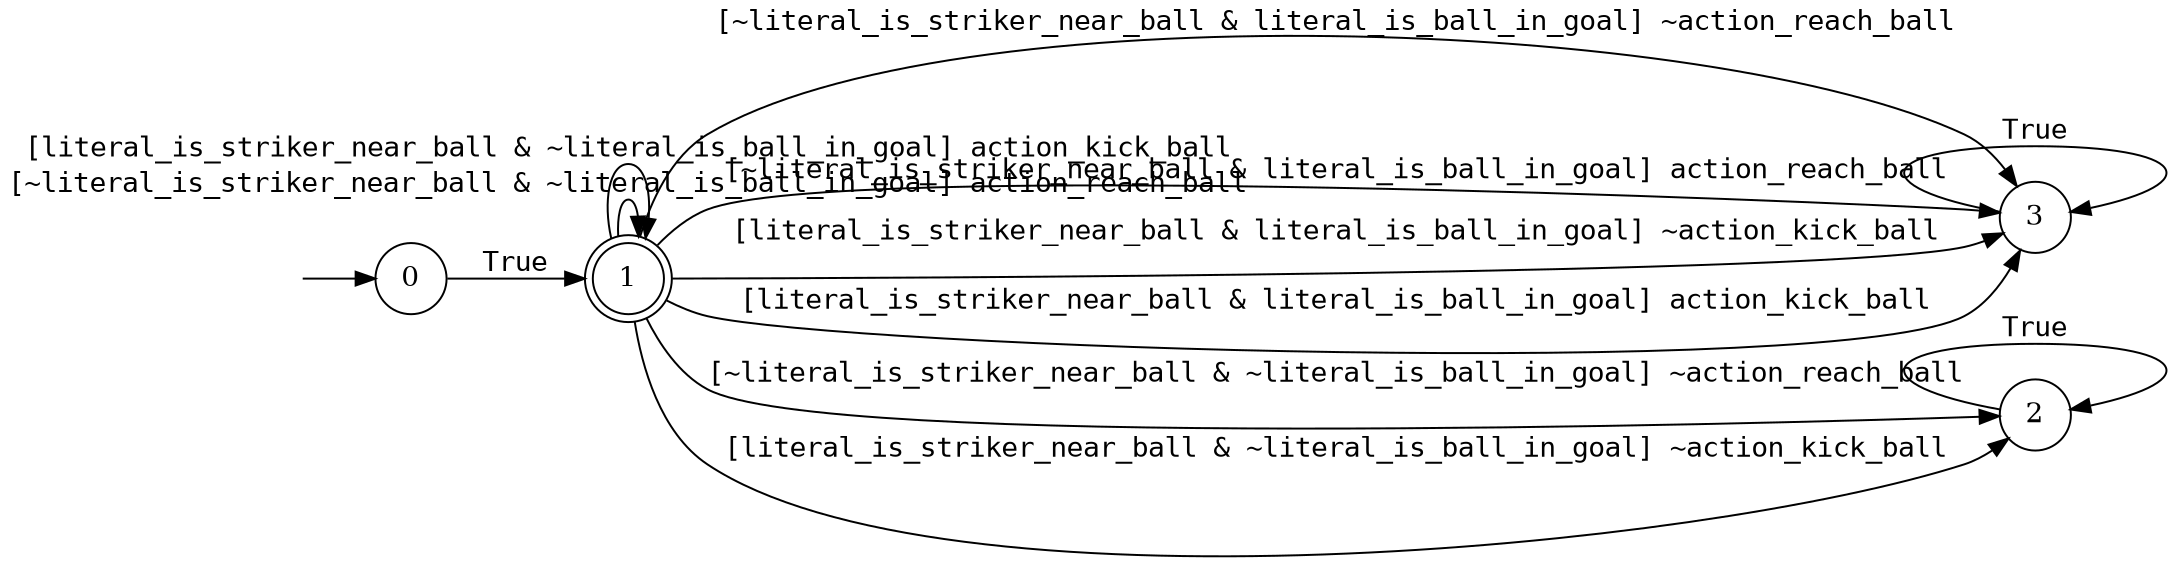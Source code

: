             digraph MONA_DFA {
             rankdir = LR;
             center = true;
             size = "14.5,20.5";
             edge [fontname = Courier];
             node [height = .5, width = .5];
             node [shape = doublecircle]; 1;
             node [shape = circle]; 1;
             init [shape = plaintext, label = ""];
init -> 0;
0 -> 1 [label="True"];
3 -> 3 [label="True"];
1 -> 2 [label="[~literal_is_striker_near_ball & ~literal_is_ball_in_goal] ~action_reach_ball"];
1 -> 3 [label="[~literal_is_striker_near_ball & literal_is_ball_in_goal] ~action_reach_ball"];
1 -> 1 [label="[~literal_is_striker_near_ball & ~literal_is_ball_in_goal] action_reach_ball"];
1 -> 3 [label="[~literal_is_striker_near_ball & literal_is_ball_in_goal] action_reach_ball"];
1 -> 2 [label="[literal_is_striker_near_ball & ~literal_is_ball_in_goal] ~action_kick_ball"];
1 -> 3 [label="[literal_is_striker_near_ball & literal_is_ball_in_goal] ~action_kick_ball"];
1 -> 1 [label="[literal_is_striker_near_ball & ~literal_is_ball_in_goal] action_kick_ball"];
1 -> 3 [label="[literal_is_striker_near_ball & literal_is_ball_in_goal] action_kick_ball"];
2 -> 2 [label="True"];
}
